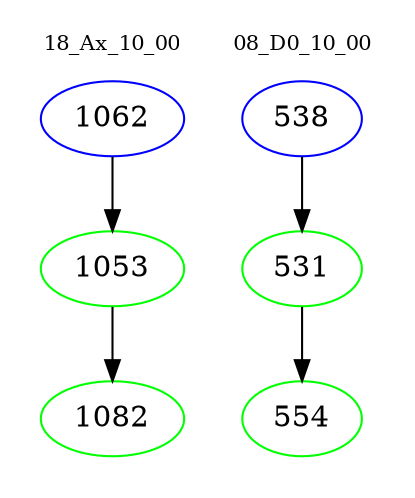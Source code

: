 digraph{
subgraph cluster_0 {
color = white
label = "18_Ax_10_00";
fontsize=10;
T0_1062 [label="1062", color="blue"]
T0_1062 -> T0_1053 [color="black"]
T0_1053 [label="1053", color="green"]
T0_1053 -> T0_1082 [color="black"]
T0_1082 [label="1082", color="green"]
}
subgraph cluster_1 {
color = white
label = "08_D0_10_00";
fontsize=10;
T1_538 [label="538", color="blue"]
T1_538 -> T1_531 [color="black"]
T1_531 [label="531", color="green"]
T1_531 -> T1_554 [color="black"]
T1_554 [label="554", color="green"]
}
}
